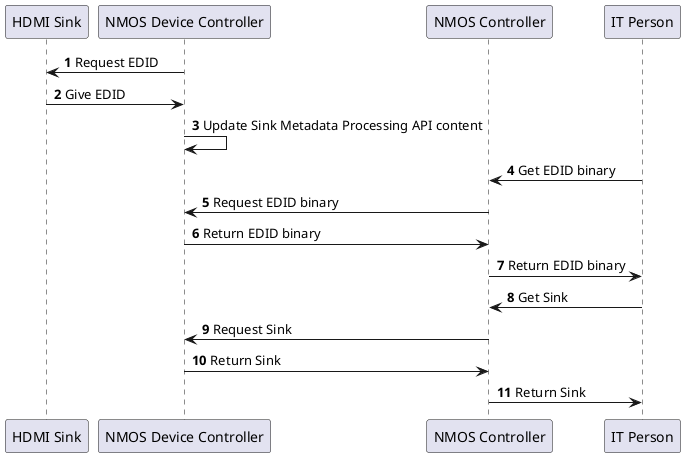 @startuml
autonumber
participant "HDMI Sink"
participant "NMOS Device Controller"
participant "NMOS Controller"
participant "IT Person"

"HDMI Sink" <- "NMOS Device Controller": Request EDID
"HDMI Sink" -> "NMOS Device Controller": Give EDID
"NMOS Device Controller" -> "NMOS Device Controller": Update Sink Metadata Processing API content
"NMOS Controller" <- "IT Person": Get EDID binary
"NMOS Controller" -> "NMOS Device Controller": Request EDID binary
"NMOS Controller" <- "NMOS Device Controller": Return EDID binary
"NMOS Controller" -> "IT Person": Return EDID binary
"NMOS Controller" <- "IT Person": Get Sink
"NMOS Controller" -> "NMOS Device Controller": Request Sink
"NMOS Controller" <- "NMOS Device Controller": Return Sink
"NMOS Controller" -> "IT Person": Return Sink
@enduml
